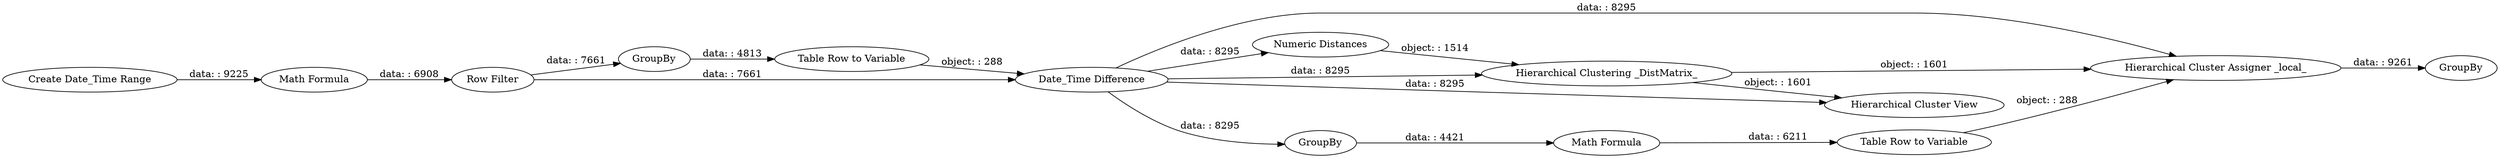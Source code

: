 digraph {
	"8736067303192624191_22" [label=GroupBy]
	"8736067303192624191_5" [label="Date_Time Difference"]
	"8736067303192624191_1" [label="Create Date_Time Range"]
	"8736067303192624191_8" [label="Numeric Distances"]
	"8736067303192624191_18" [label=GroupBy]
	"8736067303192624191_10" [label="Table Row to Variable"]
	"8736067303192624191_17" [label="Hierarchical Cluster Assigner _local_"]
	"8736067303192624191_19" [label="Math Formula"]
	"8736067303192624191_9" [label=GroupBy]
	"8736067303192624191_15" [label="Hierarchical Clustering _DistMatrix_"]
	"8736067303192624191_20" [label="Table Row to Variable"]
	"8736067303192624191_2" [label="Math Formula"]
	"8736067303192624191_3" [label="Row Filter"]
	"8736067303192624191_16" [label="Hierarchical Cluster View"]
	"8736067303192624191_3" -> "8736067303192624191_5" [label="data: : 7661"]
	"8736067303192624191_19" -> "8736067303192624191_20" [label="data: : 6211"]
	"8736067303192624191_1" -> "8736067303192624191_2" [label="data: : 9225"]
	"8736067303192624191_15" -> "8736067303192624191_17" [label="object: : 1601"]
	"8736067303192624191_5" -> "8736067303192624191_15" [label="data: : 8295"]
	"8736067303192624191_2" -> "8736067303192624191_3" [label="data: : 6908"]
	"8736067303192624191_5" -> "8736067303192624191_17" [label="data: : 8295"]
	"8736067303192624191_5" -> "8736067303192624191_16" [label="data: : 8295"]
	"8736067303192624191_10" -> "8736067303192624191_5" [label="object: : 288"]
	"8736067303192624191_3" -> "8736067303192624191_9" [label="data: : 7661"]
	"8736067303192624191_5" -> "8736067303192624191_18" [label="data: : 8295"]
	"8736067303192624191_9" -> "8736067303192624191_10" [label="data: : 4813"]
	"8736067303192624191_8" -> "8736067303192624191_15" [label="object: : 1514"]
	"8736067303192624191_20" -> "8736067303192624191_17" [label="object: : 288"]
	"8736067303192624191_18" -> "8736067303192624191_19" [label="data: : 4421"]
	"8736067303192624191_17" -> "8736067303192624191_22" [label="data: : 9261"]
	"8736067303192624191_5" -> "8736067303192624191_8" [label="data: : 8295"]
	"8736067303192624191_15" -> "8736067303192624191_16" [label="object: : 1601"]
	rankdir=LR
}
